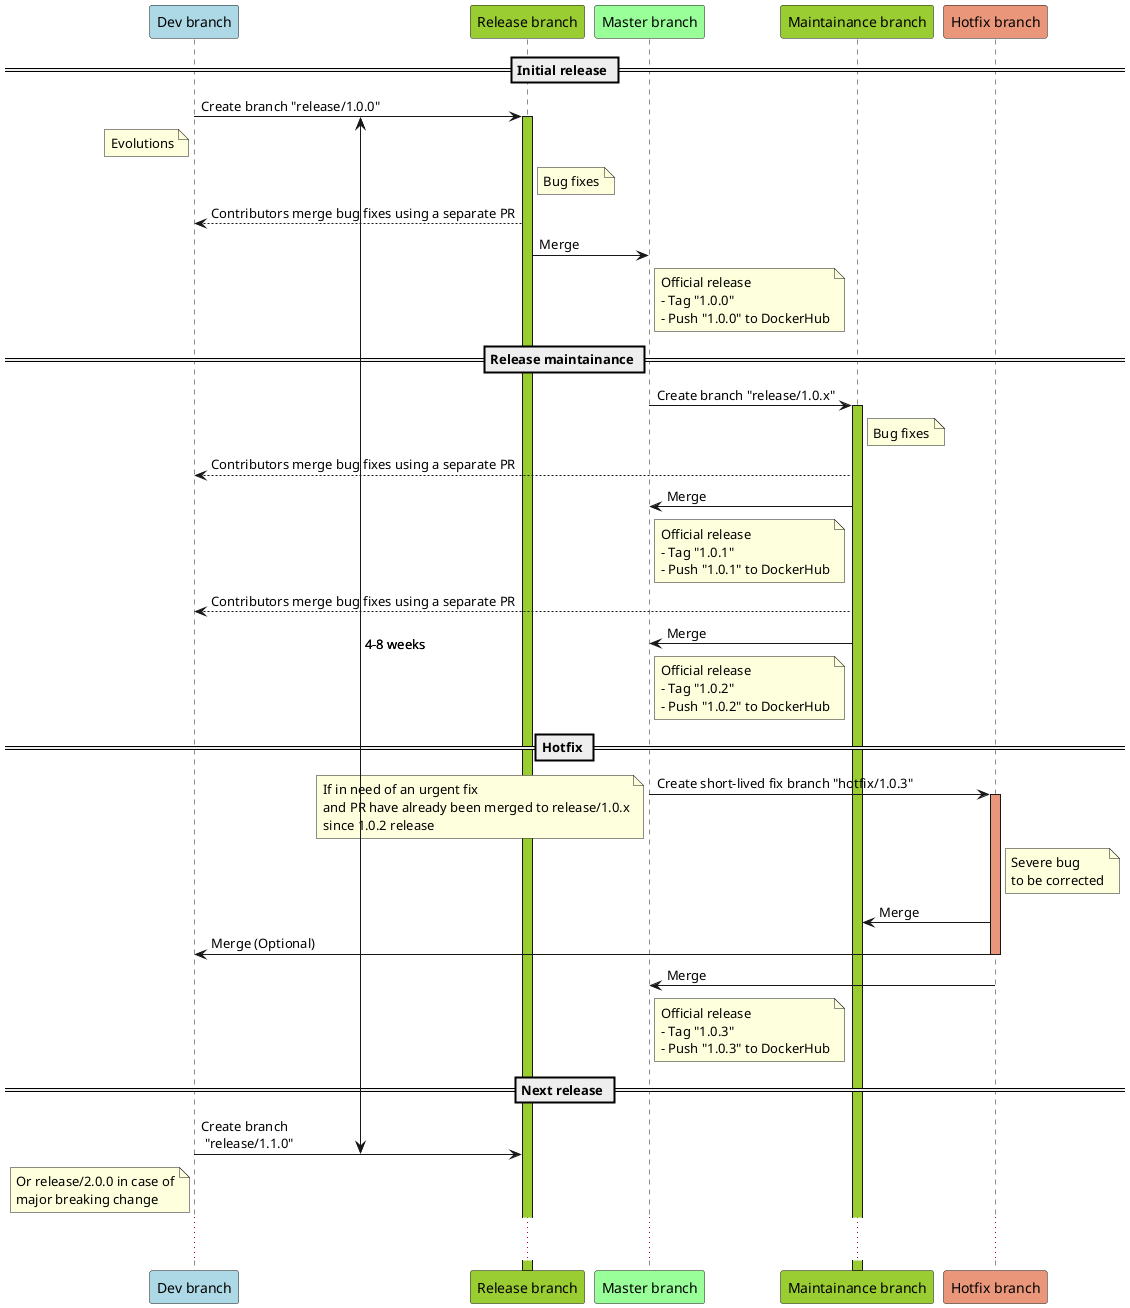 @startuml
!pragma teoz true

== Initial release ==
participant "Dev branch" as devbranch order 10 #LightBlue
participant "Release branch" as rlsbranch order 20 #YellowGreen
participant "Master branch" as master order 30 #99FF99
participant "Maintainance branch" as maintainbranch order 40 #YellowGreen
participant "Hotfix branch" as hotbranch order 40 #DarkSalmon

{startrc} devbranch -> rlsbranch ++ #YellowGreen: Create branch "release/1.0.0"


note left of devbranch
  Evolutions
end note


note right of rlsbranch
  Bug fixes
end note

rlsbranch --> devbranch: Contributors merge bug fixes using a separate PR



rlsbranch -> master: Merge
note right of master
    Official release
    - Tag "1.0.0"
    - Push "1.0.0" to DockerHub
end note

== Release maintainance ==
master -> maintainbranch ++ #YellowGreen: Create branch "release/1.0.x"

note right of maintainbranch
  Bug fixes
end note

maintainbranch --> devbranch: Contributors merge bug fixes using a separate PR


maintainbranch -> master: Merge
note right of master
    Official release
    - Tag "1.0.1"
    - Push "1.0.1" to DockerHub
end note

maintainbranch --> devbranch: Contributors merge bug fixes using a separate PR

maintainbranch -> master: Merge
note right of master
    Official release
    - Tag "1.0.2"
    - Push "1.0.2" to DockerHub
end note

== Hotfix ==

master -> hotbranch ++ #DarkSalmon: Create short-lived fix branch "hotfix/1.0.3"
note left
If in need of an urgent fix 
and PR have already been merged to release/1.0.x
since 1.0.2 release
end note

note right of hotbranch
    Severe bug
    to be corrected
end note

hotbranch -> maintainbranch: Merge
hotbranch -> devbranch --: Merge (Optional)
hotbranch -> master --: Merge
note right of master
    Official release
    - Tag "1.0.3"
    - Push "1.0.3" to DockerHub
end note

== Next release ==
{endrc} devbranch -> rlsbranch: Create branch\n "release/1.1.0"
note left of devbranch
  Or release/2.0.0 in case of
  major breaking change
end note


... ...
{startrc} <-> {endrc}: \n4-8 weeks


@enduml